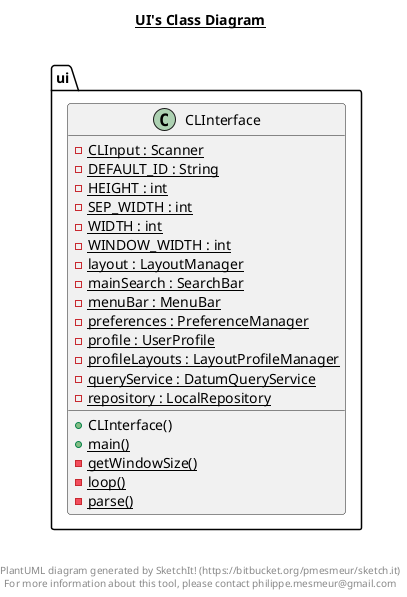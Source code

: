 @startuml

title __UI's Class Diagram__\n

  namespace ui {
    class ui.CLInterface {
        {static} - CLInput : Scanner
        {static} - DEFAULT_ID : String
        {static} - HEIGHT : int
        {static} - SEP_WIDTH : int
        {static} - WIDTH : int
        {static} - WINDOW_WIDTH : int
        {static} - layout : LayoutManager
        {static} - mainSearch : SearchBar
        {static} - menuBar : MenuBar
        {static} - preferences : PreferenceManager
        {static} - profile : UserProfile
        {static} - profileLayouts : LayoutProfileManager
        {static} - queryService : DatumQueryService
        {static} - repository : LocalRepository
        + CLInterface()
        {static} + main()
        {static} - getWindowSize()
        {static} - loop()
        {static} - parse()
    }
  }
  



right footer


PlantUML diagram generated by SketchIt! (https://bitbucket.org/pmesmeur/sketch.it)
For more information about this tool, please contact philippe.mesmeur@gmail.com
endfooter

@enduml
